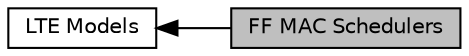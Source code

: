 digraph "FF MAC Schedulers"
{
  edge [fontname="Helvetica",fontsize="10",labelfontname="Helvetica",labelfontsize="10"];
  node [fontname="Helvetica",fontsize="10",shape=box];
  rankdir=LR;
  Node2 [label="LTE Models",height=0.2,width=0.4,color="black", fillcolor="white", style="filled",URL="$group__lte.html",tooltip=" "];
  Node1 [label="FF MAC Schedulers",height=0.2,width=0.4,color="black", fillcolor="grey75", style="filled", fontcolor="black",tooltip=" "];
  Node2->Node1 [shape=plaintext, dir="back", style="solid"];
}
